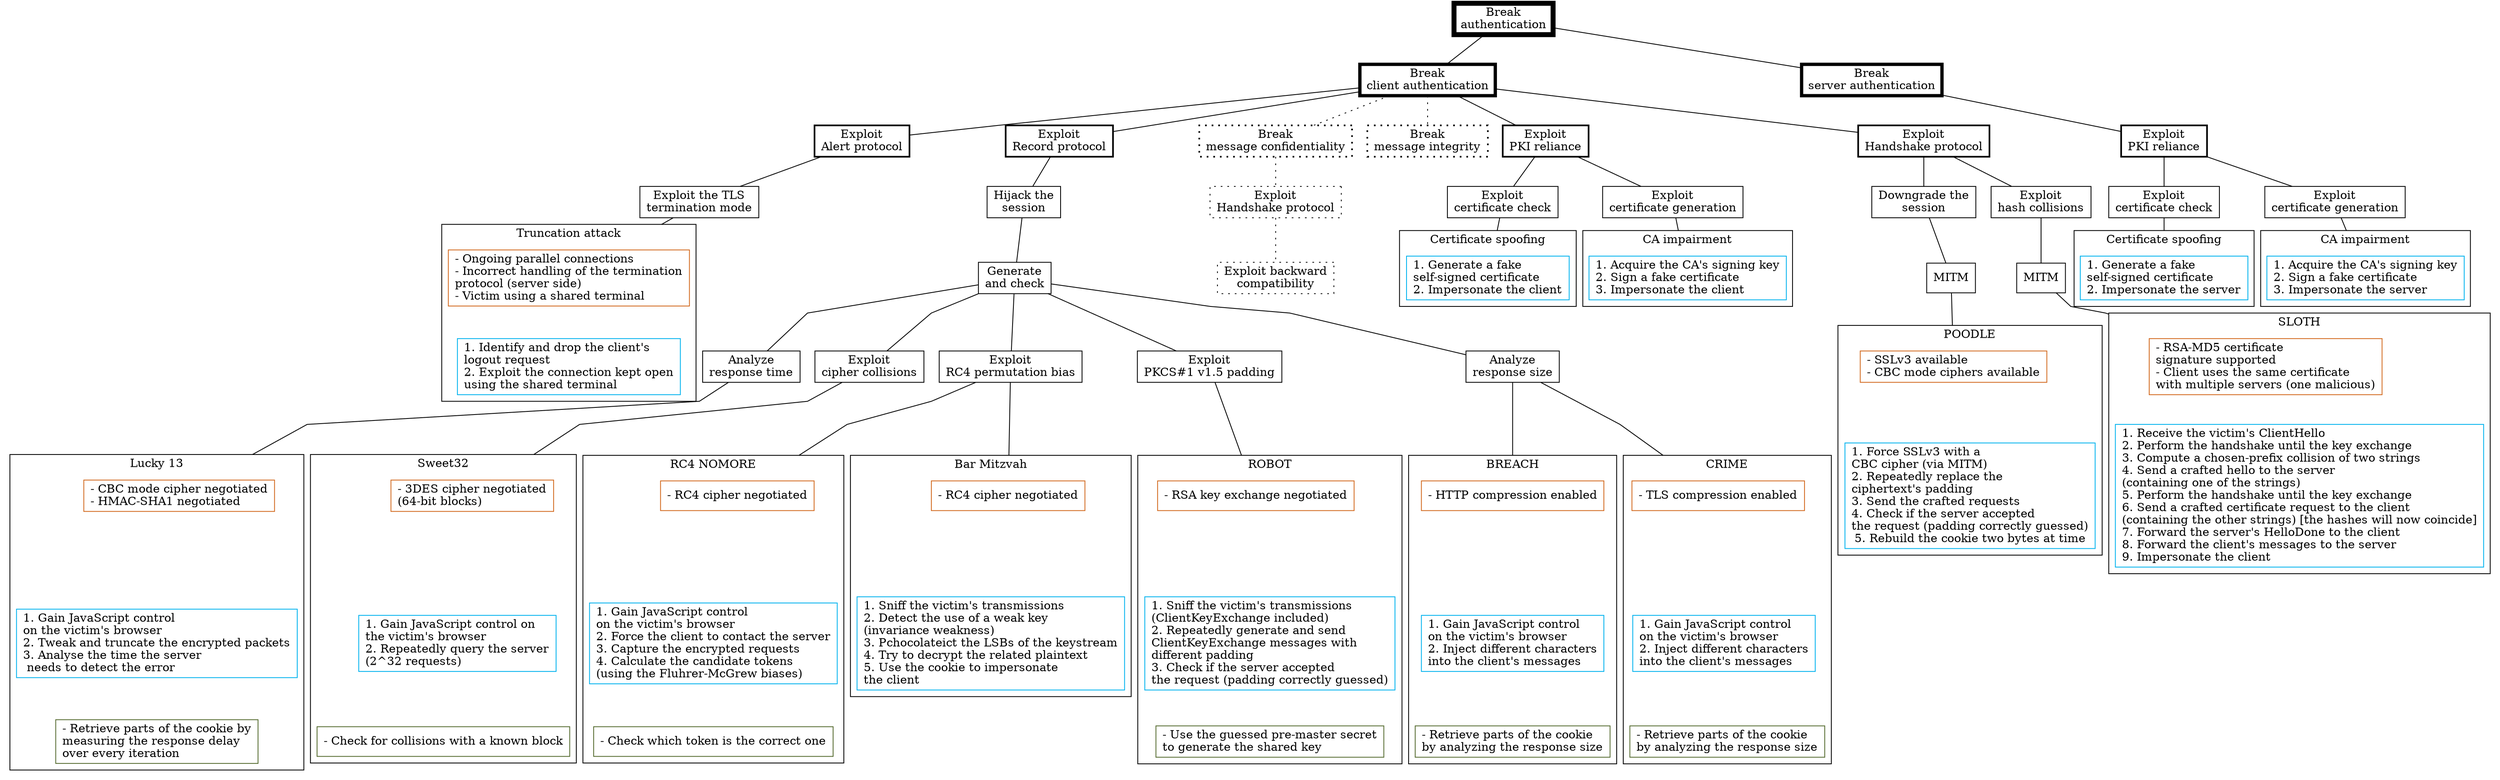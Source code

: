 graph {
#attributes
splines=polyline;
compound=true;
node [shape=box];

#legend
# "node_name" [label appearing after the rendering] /*hooks for the highlighting process*/
# NOTE: each highlight-able line must end with a slash (without a space following)

#################Authentication Nodes#################
##----------Parents---------
"auth_break" [label = "Break\nauthentication"][penwidth=6] /* ROBOT POODLE SWEET32 NOMORE SLOTH MITZVAH CRIME BREACH LUCKY13 TRANSPARENCY TRUST_MANAGER TRANSPARENCY 3SHAKE HSTS_not_preloaded DROWN RENEGOTIATION */
"auth_break_client" [label = "Break\nclient authentication"][penwidth=4] /* ROBOT POODLE SWEET32 NOMORE SLOTH MITZVAH CRIME BREACH LUCKY13 TRANSPARENCY TRUST_MANAGER 3SHAKE HSTS_not_preloaded DROWN RENEGOTIATION */
"auth_break_server" [label = "Break\nserver authentication"][penwidth=4] /* TRANSPARENCY */

"auth_tls_hshake" [label = "Exploit\nHandshake protocol"][penwidth=2] /* POODLE SLOTH */
"auth_tls_alert" [label = "Exploit\nAlert protocol"][penwidth=2] 
"auth_tls_record" [label = "Exploit\nRecord protocol"][penwidth=2] /* ROBOT SWEET32 NOMORE MITZVAH CRIME BREACH LUCKY13 */
"auth_msg_C" [label = "Break\nmessage confidentiality"][style=dotted][penwidth=2] /* 3SHAKE HSTS_not_preloaded DROWN */
"auth_C_tls_hshake" [label = "Exploit\nHandshake protocol"][style=dotted] /* 3SHAKE HSTS_not_preloaded DROWN */
"auth_C_legacy" [label = "Exploit backward\ncompatibility"][style=dotted] /* DROWN */
"auth_msg_I" [label = "Break\nmessage integrity"][style=dotted][penwidth=2] /* RENEGOTIATION */
"auth_pki_s" [label = "Exploit\nPKI reliance"][penwidth=2] /* TRANSPARENCY */
"auth_pki_c" [label = "Exploit\nPKI reliance"][penwidth=2] /* TRANSPARENCY */

"auth_collision" [label = "Exploit\nhash collisions"] /* SLOTH */
"auth_collision_mitm" [label = "MITM"] /* SLOTH */
"auth_downgrade" [label = "Downgrade the\nsession"] /* POODLE */
"auth_downgrade_mitm" [label = "MITM"] /* POODLE */
"auth_tls_termin" [label = "Exploit the TLS\ntermination mode"]
"auth_hijack" [label = "Hijack the\nsession"] /* ROBOT SWEET32 NOMORE MITZVAH CRIME BREACH LUCKY13 */
"auth_cert_gen_s" [label = "Exploit\ncertificate generation"] /* TRANSPARENCY */
"auth_cert_check_s" [label = "Exploit\ncertificate check"] 
"auth_cert_gen_c" [label = "Exploit\ncertificate generation"] /* TRANSPARENCY */
"auth_cert_check_c" [label = "Exploit\ncertificate check"] /* TRUST_MANAGER */

"auth_genAndCheck" [label = "Generate\nand check"] /* ROBOT SWEET32 NOMORE MITZVAH CRIME BREACH LUCKY13 */

"auth_check_size" [label = "Analyze\nresponse size"] /* CRIME BREACH */
"auth_check_time" [label = "Analyze\nresponse time"] /* LUCKY13 */
"auth_check_collisions" [label = "Exploit\ncipher collisions"] /* SWEET32 */
"auth_check_bias" [label = "Exploit\nRC4 permutation bias"] /* NOMORE MITZVAH */
"auth_check_padding" [label = "Exploit\nPKCS#1 v1.5 padding"] /* ROBOT */

##----------Leaves----------
"auth_sloth_1" [label = "- RSA-MD5 certificate\lsignature supported\l- Client uses the same certificate\lwith multiple servers (one malicious)\l"][color=chocolate]
"auth_sloth_2" [label = "1. Receive the victim's ClientHello\l2. Perform the handshake until the key exchange\l3. Compute a chosen-prefix collision of two strings\l4. Send a crafted hello to the server\l(containing one of the strings)\l5. Perform the handshake until the key exchange\l6. Send a crafted certificate request to the client\l(containing the other strings) [the hashes will now coincide]\l7. Forward the server's HelloDone to the client\l8. Forward the client's messages to the server\l9. Impersonate the client\l"][color=deepskyblue2]

"auth_poodle_1" [label = "- SSLv3 available\l- CBC mode ciphers available"][color=chocolate]
"auth_poodle_2" [label = "1. Force SSLv3 with a\lCBC cipher (via MITM)\l2. Repeatedly replace the\lciphertext's padding\l3. Send the crafted requests\l4. Check if the server accepted\lthe request (padding correctly guessed)\l5. Rebuild the cookie two bytes at time"][color=deepskyblue2]

"auth_trunc_1" [label = "- Ongoing parallel connections\l- Incorrect handling of the termination\lprotocol (server side)\l- Victim using a shared terminal\l"][color=chocolate]
"auth_trunc_2" [label = "1. Identify and drop the client's\llogout request\l2. Exploit the connection kept open\lusing the shared terminal\l"][color=deepskyblue2]

"auth_crime_1" [label = "- TLS compression enabled\l"][color=chocolate]
"auth_crime_2" [label = "1. Gain JavaScript control\lon the victim's browser\l2. Inject different characters\linto the client's messages\l"][color=deepskyblue2]
"auth_crime_3" [label = "- Retrieve parts of the cookie\lby analyzing the response size\l"][color=darkolivegreen]

"auth_breach_1" [label = "- HTTP compression enabled\l"][color=chocolate]
"auth_breach_2" [label = "1. Gain JavaScript control\lon the victim's browser\l2. Inject different characters\linto the client's messages\l"][color=deepskyblue2]
"auth_breach_3" [label = "- Retrieve parts of the cookie\lby analyzing the response size\l"][color=darkolivegreen]

"auth_lucky_1" [label = "- CBC mode cipher negotiated\l- HMAC-SHA1 negotiated\l"][color=chocolate]
"auth_lucky_2" [label = "1. Gain JavaScript control\lon the victim's browser\l2. Tweak and truncate the encrypted packets\l3. Analyse the time the server\l needs to detect the error\l"][color=deepskyblue2]
"auth_lucky_3" [label = "- Retrieve parts of the cookie by\lmeasuring the response delay\lover every iteration\l"][color=darkolivegreen]

"auth_sweet_1" [label = "- 3DES cipher negotiated\l(64-bit blocks)\l"][color=chocolate]
"auth_sweet_2" [label = "1. Gain JavaScript control on\lthe victim's browser\l2. Repeatedly query the server\l(2^32 requests)\l"][color=deepskyblue2]
"auth_sweet_3" [label = "- Check for collisions with a known block\l"][color=darkolivegreen]

"auth_mitzvah_1" [label = "- RC4 cipher negotiated\l"][color=chocolate]
"auth_mitzvah_2" [label = "1. Sniff the victim's transmissions\l2. Detect the use of a weak key\l(invariance weakness)\l3. Pchocolateict the LSBs of the keystream\l4. Try to decrypt the related plaintext\l5. Use the cookie to impersonate\lthe client\l"][color=deepskyblue2]

"auth_nomore_1" [label = "- RC4 cipher negotiated\l"][color=chocolate]
"auth_nomore_2" [label = "1. Gain JavaScript control\lon the victim's browser\l2. Force the client to contact the server\l3. Capture the encrypted requests\l4. Calculate the candidate tokens\l(using the Fluhrer-McGrew biases)\l"][color=deepskyblue2]
"auth_nomore_3" [label = "- Check which token is the correct one"][color=darkolivegreen]

"auth_impairment_s_1" [label = "1. Acquire the CA's signing key\l2. Sign a fake certificate\l3. Impersonate the server\l"][color=deepskyblue2]

"auth_cert_self_s_1" [label = "1. Generate a fake\lself-signed certificate\l2. Impersonate the server\l"][color=deepskyblue2]

"auth_impairment_c_1" [label = "1. Acquire the CA's signing key\l2. Sign a fake certificate\l3. Impersonate the client\l"][color=deepskyblue2]

"auth_cert_self_c_1" [label = "1. Generate a fake\lself-signed certificate\l2. Impersonate the client\l"][color=deepskyblue2]

"auth_robot_1" [label = "- RSA key exchange negotiated\l"][color=chocolate]
"auth_robot_2" [label = "1. Sniff the victim's transmissions\l(ClientKeyExchange included)\l2. Repeatedly generate and send\lClientKeyExchange messages with\ldifferent padding\l3. Check if the server accepted\lthe request (padding correctly guessed)\l"][color=deepskyblue2]
"auth_robot_3" [label = "- Use the guessed pre-master secret\lto generate the shared key\l"][color=darkolivegreen]

#-----------Edges-----------
## root
	"auth_break" -- "auth_break_client"  /* ROBOT POODLE SWEET32 NOMORE SLOTH MITZVAH CRIME BREACH LUCKY13 TRANSPARENCY TRUST_MANAGER */
	"auth_break" -- "auth_break_server"   /* TRANSPARENCY */

###client authentication
	"auth_break_client" -- "auth_tls_record"  /* ROBOT SWEET32 NOMORE MITZVAH CRIME BREACH LUCKY13 */
	"auth_break_client" -- "auth_tls_hshake"  /* POODLE SLOTH */
	"auth_break_client" -- "auth_tls_alert"
	"auth_break_client" -- "auth_pki_c"  /* TRUST_MANAGER */
	"auth_break_client" -- "auth_msg_C" -- "auth_C_tls_hshake" -- "auth_C_legacy" [style=dotted]  /* 3SHAKE HSTS_not_preloaded DROWN */
	"auth_break_client" -- "auth_msg_I" [style=dotted] /* RENEGOTIATION */
	
###server authentication
	"auth_break_server" -- "auth_pki_s"   /* TRANSPARENCY */

#### handshake subtree
	"auth_tls_hshake" -- "auth_collision" /* SLOTH */
	"auth_tls_hshake" -- "auth_downgrade" /* POODLE */
	"auth_downgrade" -- "auth_downgrade_mitm" /* POODLE */
	"auth_collision" -- "auth_collision_mitm" /* SLOTH */
	"auth_collision_mitm" -- "auth_sloth_1" [lhead=cluster_sloth] /* SLOTH */
	"auth_downgrade_mitm" -- "auth_poodle_1" [lhead=cluster_poodle] /* POODLE */

#### record subtree
	"auth_tls_record" -- "auth_hijack" /* ROBOT SWEET32 NOMORE MITZVAH CRIME BREACH LUCKY13 */
	"auth_hijack" -- "auth_genAndCheck" /* ROBOT SWEET32 NOMORE MITZVAH CRIME BREACH LUCKY13 */

#### generate subtree
	"auth_genAndCheck" -- "auth_check_size" /* CRIME BREACH */
	"auth_genAndCheck" -- "auth_check_time" /* LUCKY13 */
	"auth_genAndCheck" -- "auth_check_collisions" /* SWEET32 */
	"auth_genAndCheck" -- "auth_check_bias" /* NOMORE MITZVAH */
	"auth_genAndCheck" -- "auth_check_padding" /* ROBOT */

#### size subtree
	"auth_check_size" -- "auth_crime_1" [lhead=cluster_crime] /* CRIME */
	"auth_check_size" -- "auth_breach_1" [lhead=cluster_breach] /* BREACH */

#### time subtree
	"auth_check_time" -- "auth_lucky_1" [lhead=cluster_lucky] /* LUCKY13 */

#### collision subtree
	"auth_check_collisions" -- "auth_sweet_1" [lhead=cluster_sweet] /* SWEET32 */

#### bias subtree
	"auth_check_bias" -- "auth_mitzvah_1" [lhead=cluster_mitzvah] /* MITZVAH */
	"auth_check_bias" -- "auth_nomore_1" [lhead=cluster_nomore] /* NOMORE */

#### padding subtree
	"auth_check_padding" -- "auth_robot_1" [lhead=cluster_robot] /* ROBOT */

### alert subtree
	"auth_tls_alert" -- "auth_tls_termin"

#### termination subtree
	"auth_tls_termin" -- "auth_trunc_1" [lhead=cluster_truncation]

#### client PKI subtree
	"auth_pki_c" -- "auth_cert_gen_c"
	"auth_pki_c" -- "auth_cert_check_c"  /* TRUST_MANAGER */

##### client generation subtree
	"auth_cert_gen_c" -- "auth_impairment_c_1" [lhead=cluster_impairment_c]

##### client generation subtree
	"auth_cert_check_c" -- "auth_cert_self_c_1" [lhead=cluster_self_c] /* TRUST_MANAGER */
	
###Server Subtree	

#### server PKI subtree
	"auth_pki_s" -- "auth_cert_gen_s"  /* TRANSPARENCY */
	"auth_pki_s" -- "auth_cert_check_s"

##### server generation subtree
	"auth_cert_gen_s" -- "auth_impairment_s_1" [lhead=cluster_impairment_s]  /* TRANSPARENCY */

##### server generation subtree
	"auth_cert_check_s" -- "auth_cert_self_s_1" [lhead=cluster_self_s]

#-----------Subgraphs-----------

	subgraph cluster_sloth {
		label="SLOTH";
		"auth_sloth_1" -- "auth_sloth_2" [style=invis];
	}
	subgraph cluster_poodle {
		label="POODLE";
		"auth_poodle_1" -- "auth_poodle_2" [style=invis];
	}
	subgraph cluster_truncation {
		label="Truncation attack";
		"auth_trunc_1" -- "auth_trunc_2" [style=invis];
	}
	subgraph cluster_crime {
		label="CRIME";
		"auth_crime_1" -- "auth_crime_2" -- "auth_crime_3" [style=invis];
	}
	subgraph cluster_breach {
		label="BREACH";
		"auth_breach_1" -- "auth_breach_2" -- "auth_breach_3" [style=invis];
	}
	subgraph cluster_lucky {
		label="Lucky 13";
		"auth_lucky_1" -- "auth_lucky_2" --"auth_lucky_3" [style=invis];
	}
	subgraph cluster_sweet {
		label="Sweet32";
		"auth_sweet_1" -- "auth_sweet_2" -- "auth_sweet_3" [style=invis];
	}
	subgraph cluster_mitzvah {
		label="Bar Mitzvah";
		"auth_mitzvah_1" -- "auth_mitzvah_2" [style=invis];
	}
	subgraph cluster_nomore {
		label="RC4 NOMORE";
		"auth_nomore_1" -- "auth_nomore_2" -- "auth_nomore_3" [style=invis];
	}
	subgraph cluster_impairment_s {
		label="CA impairment";
		"auth_impairment_s_1";
	}
	subgraph cluster_self_s {
		label="Certificate spoofing";
		"auth_cert_self_s_1";
	}
	subgraph cluster_impairment_c {
		label="CA impairment";
		"auth_impairment_c_1";
	}
	subgraph cluster_self_c {
		label="Certificate spoofing";
		"auth_cert_self_c_1";
	}
	subgraph cluster_robot {
		label="ROBOT";
		"auth_robot_1" -- "auth_robot_2" -- "auth_robot_3" [style=invis];
	}
}
